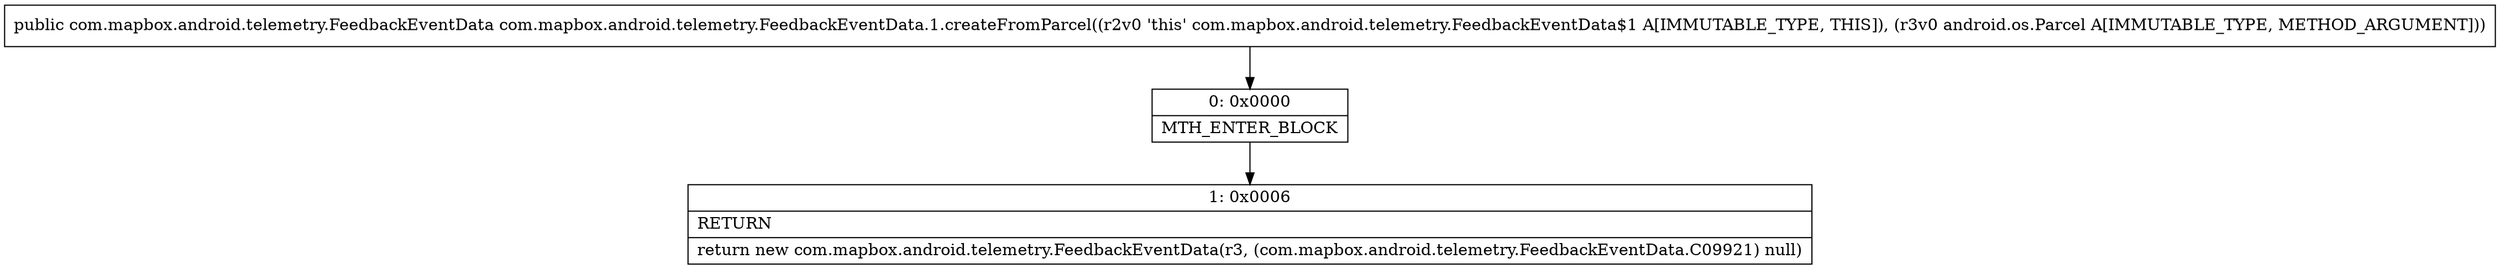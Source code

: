 digraph "CFG forcom.mapbox.android.telemetry.FeedbackEventData.1.createFromParcel(Landroid\/os\/Parcel;)Lcom\/mapbox\/android\/telemetry\/FeedbackEventData;" {
Node_0 [shape=record,label="{0\:\ 0x0000|MTH_ENTER_BLOCK\l}"];
Node_1 [shape=record,label="{1\:\ 0x0006|RETURN\l|return new com.mapbox.android.telemetry.FeedbackEventData(r3, (com.mapbox.android.telemetry.FeedbackEventData.C09921) null)\l}"];
MethodNode[shape=record,label="{public com.mapbox.android.telemetry.FeedbackEventData com.mapbox.android.telemetry.FeedbackEventData.1.createFromParcel((r2v0 'this' com.mapbox.android.telemetry.FeedbackEventData$1 A[IMMUTABLE_TYPE, THIS]), (r3v0 android.os.Parcel A[IMMUTABLE_TYPE, METHOD_ARGUMENT])) }"];
MethodNode -> Node_0;
Node_0 -> Node_1;
}

